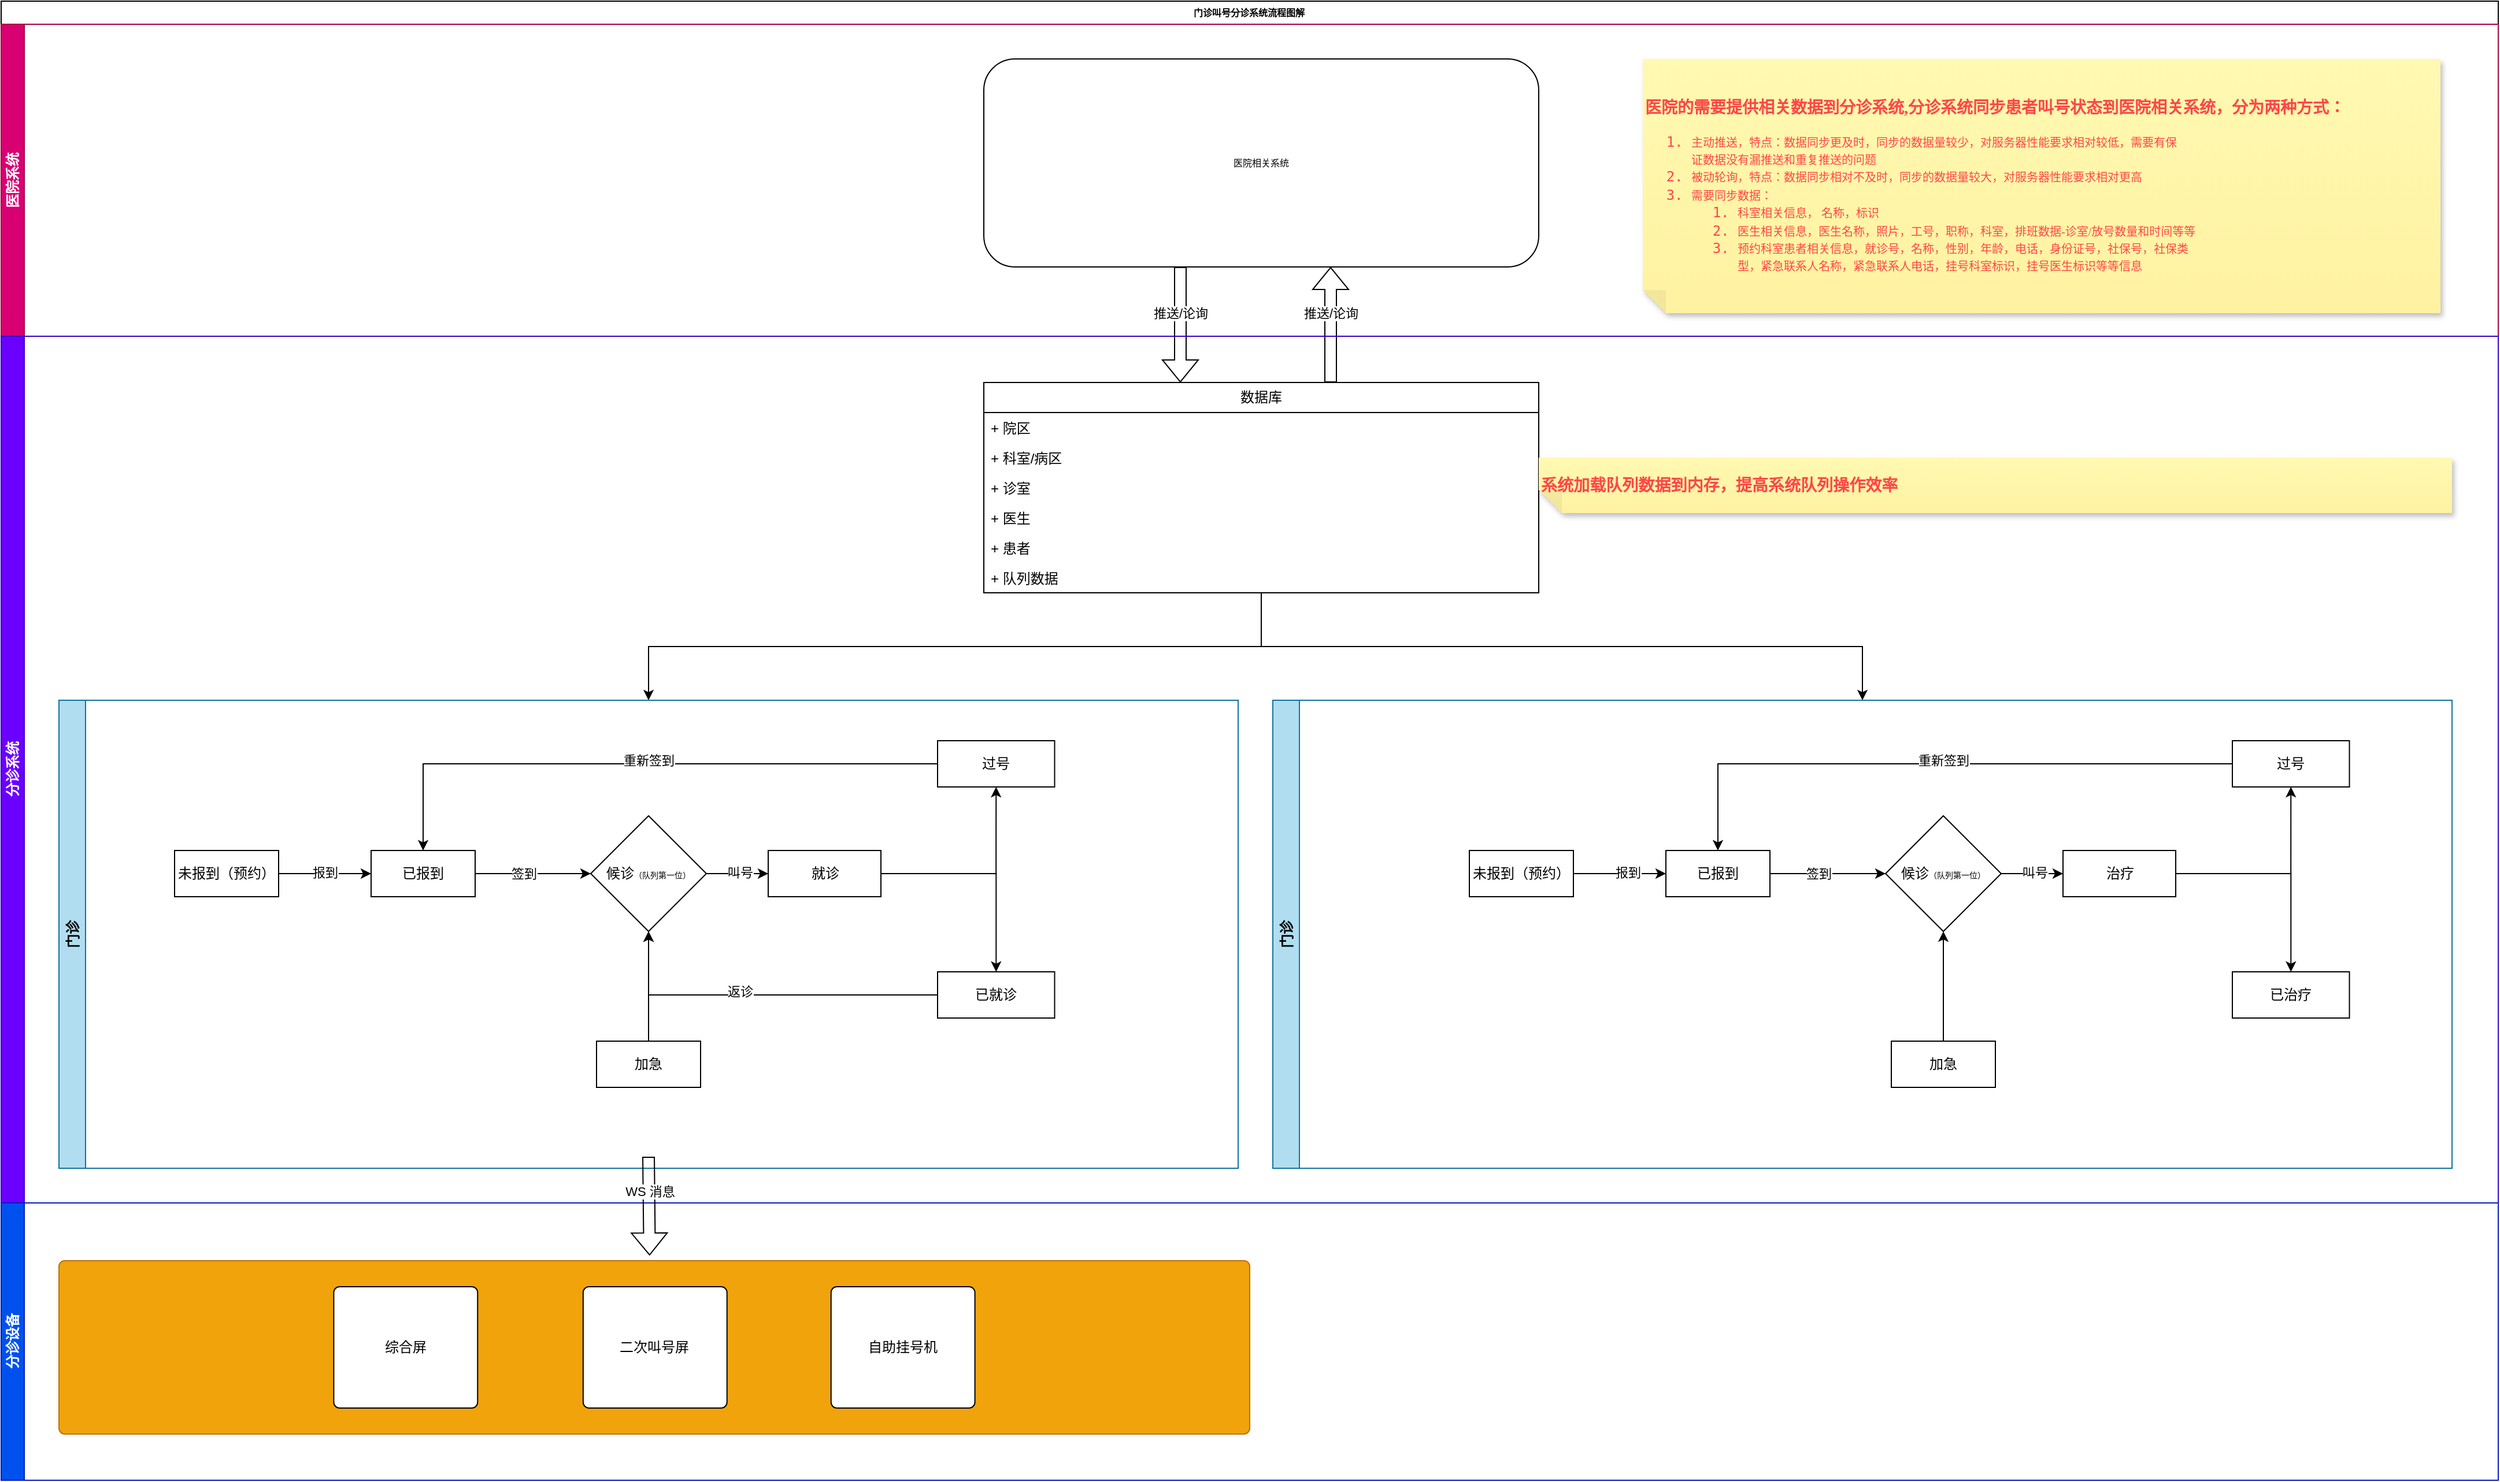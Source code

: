 <mxfile version="21.5.1" type="device">
  <diagram name="Page-1" id="c7488fd3-1785-93aa-aadb-54a6760d102a">
    <mxGraphModel dx="2726" dy="1926" grid="1" gridSize="10" guides="1" tooltips="1" connect="1" arrows="1" fold="1" page="1" pageScale="1" pageWidth="1100" pageHeight="850" background="none" math="0" shadow="0">
      <root>
        <mxCell id="0" />
        <mxCell id="1" parent="0" />
        <mxCell id="2b4e8129b02d487f-1" value="门诊叫号分诊系统流程图解&amp;nbsp;" style="swimlane;html=1;childLayout=stackLayout;horizontal=1;startSize=20;horizontalStack=0;rounded=0;shadow=0;labelBackgroundColor=none;strokeWidth=1;fontFamily=Verdana;fontSize=8;align=center;" parent="1" vertex="1">
          <mxGeometry x="180" y="30" width="2160" height="1280" as="geometry" />
        </mxCell>
        <mxCell id="2b4e8129b02d487f-2" value="医院系统" style="swimlane;html=1;startSize=20;horizontal=0;fillColor=#d80073;fontColor=#ffffff;strokeColor=#A50040;whiteSpace=wrap;labelBorderColor=none;labelBackgroundColor=none;" parent="2b4e8129b02d487f-1" vertex="1">
          <mxGeometry y="20" width="2160" height="270" as="geometry" />
        </mxCell>
        <mxCell id="2b4e8129b02d487f-6" value="医院相关系统" style="rounded=1;whiteSpace=wrap;html=1;shadow=0;labelBackgroundColor=none;strokeWidth=1;fontFamily=Verdana;fontSize=8;align=center;" parent="2b4e8129b02d487f-2" vertex="1">
          <mxGeometry x="850" y="30" width="480" height="180" as="geometry" />
        </mxCell>
        <mxCell id="lxGZiPCWNOR9Ygy1V4rw-2" value="&lt;pre style=&quot;line-height: 120%;&quot;&gt;&lt;h3&gt;&lt;font style=&quot;font-size: 14px;&quot; face=&quot;Tahoma&quot;&gt;医院的需要提供相关数据到分诊系统,分诊系统同步患者叫号状态到医院相关系统，分为两种方式：&lt;/font&gt;&lt;/h3&gt;&lt;ol&gt;&lt;li&gt;&lt;font style=&quot;font-size: 10px;&quot; face=&quot;Tahoma&quot;&gt;主动推送，特点：数据同步更及时，同步的数据量较少，对服务器性能要求相对较低，需要有保&lt;br&gt;证数据没有漏推送和重复推送的问题&lt;/font&gt;&lt;/li&gt;&lt;li&gt;&lt;font style=&quot;font-size: 10px;&quot; face=&quot;Tahoma&quot;&gt;被动轮询，特点：数据同步相对不及时，同步的数据量较大，对服务器性能要求相对更高&lt;/font&gt;&lt;/li&gt;&lt;li&gt;&lt;font style=&quot;font-size: 10px;&quot; face=&quot;Tahoma&quot;&gt;需要同步数据：&lt;/font&gt;&lt;/li&gt;&lt;ol&gt;&lt;li&gt;&lt;font style=&quot;font-size: 10px;&quot; face=&quot;Tahoma&quot;&gt;科室相关信息， 名称，标识&lt;/font&gt;&lt;/li&gt;&lt;li&gt;&lt;font style=&quot;font-size: 10px;&quot; face=&quot;Tahoma&quot;&gt;医生相关信息，医生名称，照片，工号，职称，科室，排班数据-诊室/放号数量和时间等等&lt;/font&gt;&lt;/li&gt;&lt;li&gt;&lt;font face=&quot;Tahoma&quot;&gt;&lt;span style=&quot;font-size: 10px;&quot;&gt;预约科室患者相关信息，就诊号，名称，性别，年龄，电话，身份证号，社保号，社保类&lt;br&gt;型，紧急联系人名称，紧急联系人电话，挂号科室标识，挂号医生标识等等信息&lt;/span&gt;&lt;/font&gt;&lt;/li&gt;&lt;/ol&gt;&lt;/ol&gt;&lt;/pre&gt;" style="shape=note;html=1;backgroundOutline=1;fontColor=#ff4747;darkOpacity=0.05;fillColor=#FFF9B2;strokeColor=none;fillStyle=solid;direction=west;gradientDirection=north;gradientColor=#FFF2A1;shadow=1;size=20;pointerEvents=1;align=left;labelBorderColor=none;labelBackgroundColor=none;whiteSpace=wrap;" parent="2b4e8129b02d487f-2" vertex="1">
          <mxGeometry x="1420" y="30" width="690" height="220" as="geometry" />
        </mxCell>
        <mxCell id="lxGZiPCWNOR9Ygy1V4rw-13" value="" style="endArrow=classic;html=1;rounded=0;exitX=0.25;exitY=1;exitDx=0;exitDy=0;entryX=0.25;entryY=0;entryDx=0;entryDy=0;shape=flexArrow;" parent="2b4e8129b02d487f-2" edge="1">
          <mxGeometry relative="1" as="geometry">
            <mxPoint x="1020" y="210.0" as="sourcePoint" />
            <mxPoint x="1020" y="310.0" as="targetPoint" />
          </mxGeometry>
        </mxCell>
        <mxCell id="lxGZiPCWNOR9Ygy1V4rw-14" value="推送/论询" style="edgeLabel;resizable=0;html=1;align=center;verticalAlign=middle;" parent="lxGZiPCWNOR9Ygy1V4rw-13" connectable="0" vertex="1">
          <mxGeometry relative="1" as="geometry">
            <mxPoint y="-10" as="offset" />
          </mxGeometry>
        </mxCell>
        <mxCell id="lxGZiPCWNOR9Ygy1V4rw-237" value="" style="endArrow=classic;html=1;rounded=0;exitX=0.5;exitY=0;exitDx=0;exitDy=0;shape=flexArrow;entryX=0.5;entryY=1;entryDx=0;entryDy=0;" parent="2b4e8129b02d487f-2" edge="1">
          <mxGeometry relative="1" as="geometry">
            <mxPoint x="1150" y="310.0" as="sourcePoint" />
            <mxPoint x="1150" y="210.0" as="targetPoint" />
          </mxGeometry>
        </mxCell>
        <mxCell id="lxGZiPCWNOR9Ygy1V4rw-238" value="推送/论询" style="edgeLabel;resizable=0;html=1;align=center;verticalAlign=middle;" parent="lxGZiPCWNOR9Ygy1V4rw-237" connectable="0" vertex="1">
          <mxGeometry relative="1" as="geometry">
            <mxPoint y="-10" as="offset" />
          </mxGeometry>
        </mxCell>
        <mxCell id="2b4e8129b02d487f-3" value="分诊系统" style="swimlane;html=1;startSize=20;horizontal=0;fillColor=#6a00ff;fontColor=#ffffff;strokeColor=#3700CC;" parent="2b4e8129b02d487f-1" vertex="1">
          <mxGeometry y="290" width="2160" height="750" as="geometry" />
        </mxCell>
        <mxCell id="lxGZiPCWNOR9Ygy1V4rw-279" style="edgeStyle=orthogonalEdgeStyle;rounded=0;orthogonalLoop=1;jettySize=auto;html=1;entryX=0.5;entryY=0;entryDx=0;entryDy=0;" parent="2b4e8129b02d487f-3" source="lxGZiPCWNOR9Ygy1V4rw-41" target="lxGZiPCWNOR9Ygy1V4rw-245" edge="1">
          <mxGeometry relative="1" as="geometry" />
        </mxCell>
        <mxCell id="lxGZiPCWNOR9Ygy1V4rw-280" style="edgeStyle=orthogonalEdgeStyle;rounded=0;orthogonalLoop=1;jettySize=auto;html=1;entryX=0.5;entryY=0;entryDx=0;entryDy=0;" parent="2b4e8129b02d487f-3" source="lxGZiPCWNOR9Ygy1V4rw-41" target="lxGZiPCWNOR9Ygy1V4rw-278" edge="1">
          <mxGeometry relative="1" as="geometry" />
        </mxCell>
        <mxCell id="lxGZiPCWNOR9Ygy1V4rw-41" value="数据库" style="swimlane;fontStyle=0;childLayout=stackLayout;horizontal=1;startSize=26;fillColor=none;horizontalStack=0;resizeParent=1;resizeParentMax=0;resizeLast=0;collapsible=1;marginBottom=0;whiteSpace=wrap;html=1;" parent="2b4e8129b02d487f-3" vertex="1">
          <mxGeometry x="850" y="40" width="480" height="182" as="geometry">
            <mxRectangle x="40" y="40" width="80" height="30" as="alternateBounds" />
          </mxGeometry>
        </mxCell>
        <mxCell id="lxGZiPCWNOR9Ygy1V4rw-42" value="+&amp;nbsp;院区" style="text;strokeColor=none;fillColor=none;align=left;verticalAlign=top;spacingLeft=4;spacingRight=4;overflow=hidden;rotatable=0;points=[[0,0.5],[1,0.5]];portConstraint=eastwest;whiteSpace=wrap;html=1;" parent="lxGZiPCWNOR9Ygy1V4rw-41" vertex="1">
          <mxGeometry y="26" width="480" height="26" as="geometry" />
        </mxCell>
        <mxCell id="lxGZiPCWNOR9Ygy1V4rw-43" value="+&amp;nbsp;科室/病区" style="text;strokeColor=none;fillColor=none;align=left;verticalAlign=top;spacingLeft=4;spacingRight=4;overflow=hidden;rotatable=0;points=[[0,0.5],[1,0.5]];portConstraint=eastwest;whiteSpace=wrap;html=1;" parent="lxGZiPCWNOR9Ygy1V4rw-41" vertex="1">
          <mxGeometry y="52" width="480" height="26" as="geometry" />
        </mxCell>
        <mxCell id="lxGZiPCWNOR9Ygy1V4rw-51" value="+&amp;nbsp;诊室&lt;br&gt;" style="text;strokeColor=none;fillColor=none;align=left;verticalAlign=top;spacingLeft=4;spacingRight=4;overflow=hidden;rotatable=0;points=[[0,0.5],[1,0.5]];portConstraint=eastwest;whiteSpace=wrap;html=1;" parent="lxGZiPCWNOR9Ygy1V4rw-41" vertex="1">
          <mxGeometry y="78" width="480" height="26" as="geometry" />
        </mxCell>
        <mxCell id="lxGZiPCWNOR9Ygy1V4rw-44" value="+&amp;nbsp;医生" style="text;strokeColor=none;fillColor=none;align=left;verticalAlign=top;spacingLeft=4;spacingRight=4;overflow=hidden;rotatable=0;points=[[0,0.5],[1,0.5]];portConstraint=eastwest;whiteSpace=wrap;html=1;" parent="lxGZiPCWNOR9Ygy1V4rw-41" vertex="1">
          <mxGeometry y="104" width="480" height="26" as="geometry" />
        </mxCell>
        <mxCell id="lxGZiPCWNOR9Ygy1V4rw-52" value="+&amp;nbsp;患者" style="text;strokeColor=none;fillColor=none;align=left;verticalAlign=top;spacingLeft=4;spacingRight=4;overflow=hidden;rotatable=0;points=[[0,0.5],[1,0.5]];portConstraint=eastwest;whiteSpace=wrap;html=1;" parent="lxGZiPCWNOR9Ygy1V4rw-41" vertex="1">
          <mxGeometry y="130" width="480" height="26" as="geometry" />
        </mxCell>
        <mxCell id="lxGZiPCWNOR9Ygy1V4rw-53" value="+&amp;nbsp;队列数据" style="text;strokeColor=none;fillColor=none;align=left;verticalAlign=top;spacingLeft=4;spacingRight=4;overflow=hidden;rotatable=0;points=[[0,0.5],[1,0.5]];portConstraint=eastwest;whiteSpace=wrap;html=1;" parent="lxGZiPCWNOR9Ygy1V4rw-41" vertex="1">
          <mxGeometry y="156" width="480" height="26" as="geometry" />
        </mxCell>
        <mxCell id="lxGZiPCWNOR9Ygy1V4rw-173" value="" style="edgeStyle=orthogonalEdgeStyle;rounded=0;orthogonalLoop=1;jettySize=auto;html=1;" parent="2b4e8129b02d487f-3" source="lxGZiPCWNOR9Ygy1V4rw-167" target="lxGZiPCWNOR9Ygy1V4rw-172" edge="1">
          <mxGeometry relative="1" as="geometry" />
        </mxCell>
        <mxCell id="lxGZiPCWNOR9Ygy1V4rw-180" value="报到" style="edgeLabel;html=1;align=center;verticalAlign=middle;resizable=0;points=[];" parent="lxGZiPCWNOR9Ygy1V4rw-173" vertex="1" connectable="0">
          <mxGeometry x="-0.003" y="1" relative="1" as="geometry">
            <mxPoint as="offset" />
          </mxGeometry>
        </mxCell>
        <mxCell id="lxGZiPCWNOR9Ygy1V4rw-295" value="" style="edgeStyle=orthogonalEdgeStyle;rounded=0;orthogonalLoop=1;jettySize=auto;html=1;entryX=0;entryY=0.5;entryDx=0;entryDy=0;exitX=1;exitY=0.5;exitDx=0;exitDy=0;" parent="lxGZiPCWNOR9Ygy1V4rw-173" source="lxGZiPCWNOR9Ygy1V4rw-305" target="lxGZiPCWNOR9Ygy1V4rw-297" edge="1">
          <mxGeometry relative="1" as="geometry">
            <mxPoint x="1859.997" y="670" as="sourcePoint" />
            <mxPoint x="1971.24" y="750" as="targetPoint" />
          </mxGeometry>
        </mxCell>
        <mxCell id="lxGZiPCWNOR9Ygy1V4rw-296" value="叫号" style="edgeLabel;html=1;align=center;verticalAlign=middle;resizable=0;points=[];" parent="lxGZiPCWNOR9Ygy1V4rw-295" vertex="1" connectable="0">
          <mxGeometry x="0.073" y="1" relative="1" as="geometry">
            <mxPoint as="offset" />
          </mxGeometry>
        </mxCell>
        <mxCell id="lxGZiPCWNOR9Ygy1V4rw-167" value="未报到（预约）" style="rounded=0;whiteSpace=wrap;html=1;" parent="2b4e8129b02d487f-3" vertex="1">
          <mxGeometry x="150" y="445" width="90" height="40" as="geometry" />
        </mxCell>
        <mxCell id="lxGZiPCWNOR9Ygy1V4rw-186" value="" style="edgeStyle=orthogonalEdgeStyle;rounded=0;orthogonalLoop=1;jettySize=auto;html=1;" parent="2b4e8129b02d487f-3" source="lxGZiPCWNOR9Ygy1V4rw-172" target="lxGZiPCWNOR9Ygy1V4rw-185" edge="1">
          <mxGeometry relative="1" as="geometry" />
        </mxCell>
        <mxCell id="lxGZiPCWNOR9Ygy1V4rw-187" value="签到" style="edgeLabel;html=1;align=center;verticalAlign=middle;resizable=0;points=[];" parent="lxGZiPCWNOR9Ygy1V4rw-186" vertex="1" connectable="0">
          <mxGeometry x="-0.161" relative="1" as="geometry">
            <mxPoint as="offset" />
          </mxGeometry>
        </mxCell>
        <mxCell id="lxGZiPCWNOR9Ygy1V4rw-172" value="已报到" style="rounded=0;whiteSpace=wrap;html=1;" parent="2b4e8129b02d487f-3" vertex="1">
          <mxGeometry x="320" y="445" width="90" height="40" as="geometry" />
        </mxCell>
        <mxCell id="lxGZiPCWNOR9Ygy1V4rw-179" value="" style="edgeStyle=orthogonalEdgeStyle;rounded=0;orthogonalLoop=1;jettySize=auto;html=1;entryX=0;entryY=0.5;entryDx=0;entryDy=0;exitX=1;exitY=0.5;exitDx=0;exitDy=0;" parent="2b4e8129b02d487f-3" source="lxGZiPCWNOR9Ygy1V4rw-185" target="lxGZiPCWNOR9Ygy1V4rw-178" edge="1">
          <mxGeometry relative="1" as="geometry">
            <mxPoint x="559.997" y="350" as="sourcePoint" />
            <mxPoint x="671.24" y="430" as="targetPoint" />
          </mxGeometry>
        </mxCell>
        <mxCell id="lxGZiPCWNOR9Ygy1V4rw-183" value="叫号" style="edgeLabel;html=1;align=center;verticalAlign=middle;resizable=0;points=[];" parent="lxGZiPCWNOR9Ygy1V4rw-179" vertex="1" connectable="0">
          <mxGeometry x="0.073" y="1" relative="1" as="geometry">
            <mxPoint as="offset" />
          </mxGeometry>
        </mxCell>
        <mxCell id="lxGZiPCWNOR9Ygy1V4rw-191" value="" style="edgeStyle=orthogonalEdgeStyle;rounded=0;orthogonalLoop=1;jettySize=auto;html=1;" parent="2b4e8129b02d487f-3" source="lxGZiPCWNOR9Ygy1V4rw-178" target="lxGZiPCWNOR9Ygy1V4rw-190" edge="1">
          <mxGeometry relative="1" as="geometry" />
        </mxCell>
        <mxCell id="lxGZiPCWNOR9Ygy1V4rw-241" style="edgeStyle=orthogonalEdgeStyle;rounded=0;orthogonalLoop=1;jettySize=auto;html=1;entryX=0.5;entryY=1;entryDx=0;entryDy=0;" parent="2b4e8129b02d487f-3" source="lxGZiPCWNOR9Ygy1V4rw-178" target="lxGZiPCWNOR9Ygy1V4rw-240" edge="1">
          <mxGeometry relative="1" as="geometry" />
        </mxCell>
        <mxCell id="lxGZiPCWNOR9Ygy1V4rw-178" value="就诊" style="whiteSpace=wrap;html=1;rounded=0;" parent="2b4e8129b02d487f-3" vertex="1">
          <mxGeometry x="663.5" y="445" width="97.5" height="40" as="geometry" />
        </mxCell>
        <mxCell id="lxGZiPCWNOR9Ygy1V4rw-185" value="候诊&lt;font style=&quot;border-color: var(--border-color); font-size: 7px;&quot;&gt;（队列第一位）&lt;/font&gt;" style="rhombus;whiteSpace=wrap;html=1;rounded=0;" parent="2b4e8129b02d487f-3" vertex="1">
          <mxGeometry x="510" y="415" width="100" height="100" as="geometry" />
        </mxCell>
        <mxCell id="lxGZiPCWNOR9Ygy1V4rw-192" style="edgeStyle=orthogonalEdgeStyle;rounded=0;orthogonalLoop=1;jettySize=auto;html=1;entryX=0.5;entryY=1;entryDx=0;entryDy=0;" parent="2b4e8129b02d487f-3" source="lxGZiPCWNOR9Ygy1V4rw-190" target="lxGZiPCWNOR9Ygy1V4rw-185" edge="1">
          <mxGeometry relative="1" as="geometry">
            <Array as="points">
              <mxPoint x="830" y="570" />
              <mxPoint x="560" y="570" />
            </Array>
          </mxGeometry>
        </mxCell>
        <mxCell id="lxGZiPCWNOR9Ygy1V4rw-195" value="返诊" style="edgeLabel;html=1;align=center;verticalAlign=middle;resizable=0;points=[];" parent="lxGZiPCWNOR9Ygy1V4rw-192" vertex="1" connectable="0">
          <mxGeometry x="0.124" y="-3" relative="1" as="geometry">
            <mxPoint as="offset" />
          </mxGeometry>
        </mxCell>
        <mxCell id="lxGZiPCWNOR9Ygy1V4rw-190" value="已就诊" style="whiteSpace=wrap;html=1;rounded=0;" parent="2b4e8129b02d487f-3" vertex="1">
          <mxGeometry x="810" y="550" width="101.25" height="40" as="geometry" />
        </mxCell>
        <mxCell id="lxGZiPCWNOR9Ygy1V4rw-228" value="" style="edgeStyle=orthogonalEdgeStyle;rounded=0;orthogonalLoop=1;jettySize=auto;html=1;" parent="2b4e8129b02d487f-3" source="lxGZiPCWNOR9Ygy1V4rw-225" target="lxGZiPCWNOR9Ygy1V4rw-185" edge="1">
          <mxGeometry relative="1" as="geometry" />
        </mxCell>
        <mxCell id="lxGZiPCWNOR9Ygy1V4rw-225" value="加急" style="rounded=0;whiteSpace=wrap;html=1;" parent="2b4e8129b02d487f-3" vertex="1">
          <mxGeometry x="515" y="610" width="90" height="40" as="geometry" />
        </mxCell>
        <mxCell id="lxGZiPCWNOR9Ygy1V4rw-239" value="&lt;pre style=&quot;line-height: 120%;&quot;&gt;&lt;h3&gt;系统加载队列数据到内存，提高系统队列操作效率&lt;/h3&gt;&lt;/pre&gt;" style="shape=note;html=1;backgroundOutline=1;fontColor=#ff4747;darkOpacity=0.05;fillColor=#FFF9B2;strokeColor=none;fillStyle=solid;direction=west;gradientDirection=north;gradientColor=#FFF2A1;shadow=1;size=20;pointerEvents=1;align=left;labelBorderColor=none;labelBackgroundColor=none;whiteSpace=wrap;" parent="2b4e8129b02d487f-3" vertex="1">
          <mxGeometry x="1330" y="105" width="790" height="48" as="geometry" />
        </mxCell>
        <mxCell id="lxGZiPCWNOR9Ygy1V4rw-242" style="edgeStyle=orthogonalEdgeStyle;rounded=0;orthogonalLoop=1;jettySize=auto;html=1;entryX=0.5;entryY=0;entryDx=0;entryDy=0;" parent="2b4e8129b02d487f-3" source="lxGZiPCWNOR9Ygy1V4rw-240" target="lxGZiPCWNOR9Ygy1V4rw-172" edge="1">
          <mxGeometry relative="1" as="geometry">
            <mxPoint x="560" y="370" as="targetPoint" />
            <Array as="points">
              <mxPoint x="365" y="370" />
            </Array>
          </mxGeometry>
        </mxCell>
        <mxCell id="lxGZiPCWNOR9Ygy1V4rw-243" value="重新签到" style="edgeLabel;html=1;align=center;verticalAlign=middle;resizable=0;points=[];" parent="lxGZiPCWNOR9Ygy1V4rw-242" vertex="1" connectable="0">
          <mxGeometry x="-0.032" y="-3" relative="1" as="geometry">
            <mxPoint x="1" as="offset" />
          </mxGeometry>
        </mxCell>
        <mxCell id="lxGZiPCWNOR9Ygy1V4rw-240" value="过号" style="whiteSpace=wrap;html=1;rounded=0;" parent="2b4e8129b02d487f-3" vertex="1">
          <mxGeometry x="810" y="350" width="101.25" height="40" as="geometry" />
        </mxCell>
        <mxCell id="lxGZiPCWNOR9Ygy1V4rw-245" value="门诊" style="swimlane;horizontal=0;whiteSpace=wrap;html=1;fillColor=#b1ddf0;strokeColor=#10739e;" parent="2b4e8129b02d487f-3" vertex="1">
          <mxGeometry x="50" y="315" width="1020" height="405" as="geometry" />
        </mxCell>
        <mxCell id="lxGZiPCWNOR9Ygy1V4rw-278" value="门诊" style="swimlane;horizontal=0;whiteSpace=wrap;html=1;fillColor=#b1ddf0;strokeColor=#10739e;" parent="2b4e8129b02d487f-3" vertex="1">
          <mxGeometry x="1100" y="315" width="1020" height="405" as="geometry" />
        </mxCell>
        <mxCell id="2b4e8129b02d487f-4" value="分诊设备" style="swimlane;html=1;startSize=20;horizontal=0;fillColor=#0050ef;fontColor=#ffffff;strokeColor=#001DBC;" parent="2b4e8129b02d487f-1" vertex="1">
          <mxGeometry y="1040" width="2160" height="240" as="geometry" />
        </mxCell>
        <mxCell id="lxGZiPCWNOR9Ygy1V4rw-21" value="" style="rounded=1;absoluteArcSize=1;html=1;arcSize=10;fillColor=#f0a30a;fontColor=#000000;strokeColor=#BD7000;" parent="2b4e8129b02d487f-4" vertex="1">
          <mxGeometry x="50" y="50" width="1030" height="150" as="geometry" />
        </mxCell>
        <mxCell id="lxGZiPCWNOR9Ygy1V4rw-22" value="" style="html=1;shape=mxgraph.er.anchor;whiteSpace=wrap;" parent="lxGZiPCWNOR9Ygy1V4rw-21" vertex="1">
          <mxGeometry width="515" height="150" as="geometry" />
        </mxCell>
        <mxCell id="lxGZiPCWNOR9Ygy1V4rw-27" value="" style="group" parent="lxGZiPCWNOR9Ygy1V4rw-21" vertex="1" connectable="0">
          <mxGeometry x="219.93" y="7.5" width="590.139" height="135" as="geometry" />
        </mxCell>
        <mxCell id="lxGZiPCWNOR9Ygy1V4rw-23" value="综合屏" style="rounded=1;absoluteArcSize=1;html=1;arcSize=10;whiteSpace=wrap;points=[];" parent="lxGZiPCWNOR9Ygy1V4rw-27" vertex="1">
          <mxGeometry x="17.78" y="15" width="124.43" height="105" as="geometry" />
        </mxCell>
        <mxCell id="lxGZiPCWNOR9Ygy1V4rw-24" value="二次叫号屏" style="rounded=1;absoluteArcSize=1;html=1;arcSize=10;whiteSpace=wrap;points=[];" parent="lxGZiPCWNOR9Ygy1V4rw-27" vertex="1">
          <mxGeometry x="233.49" y="15" width="124.43" height="105" as="geometry" />
        </mxCell>
        <mxCell id="lxGZiPCWNOR9Ygy1V4rw-25" value="自助挂号机" style="rounded=1;absoluteArcSize=1;html=1;arcSize=10;whiteSpace=wrap;points=[];" parent="lxGZiPCWNOR9Ygy1V4rw-27" vertex="1">
          <mxGeometry x="447.93" y="15" width="124.43" height="105" as="geometry" />
        </mxCell>
        <mxCell id="lxGZiPCWNOR9Ygy1V4rw-229" value="" style="endArrow=classic;html=1;rounded=0;exitX=0.5;exitY=1;exitDx=0;exitDy=0;entryX=0.992;entryY=-0.03;entryDx=0;entryDy=0;entryPerimeter=0;shape=flexArrow;" parent="2b4e8129b02d487f-1" target="lxGZiPCWNOR9Ygy1V4rw-22" edge="1">
          <mxGeometry relative="1" as="geometry">
            <mxPoint x="560" y="1000" as="sourcePoint" />
            <mxPoint x="250" y="1340" as="targetPoint" />
          </mxGeometry>
        </mxCell>
        <mxCell id="lxGZiPCWNOR9Ygy1V4rw-234" value="WS 消息" style="edgeLabel;html=1;align=center;verticalAlign=middle;resizable=0;points=[];" parent="lxGZiPCWNOR9Ygy1V4rw-229" vertex="1" connectable="0">
          <mxGeometry x="-0.298" relative="1" as="geometry">
            <mxPoint as="offset" />
          </mxGeometry>
        </mxCell>
        <mxCell id="lxGZiPCWNOR9Ygy1V4rw-306" value="" style="edgeStyle=orthogonalEdgeStyle;rounded=0;orthogonalLoop=1;jettySize=auto;html=1;" parent="1" source="lxGZiPCWNOR9Ygy1V4rw-289" target="lxGZiPCWNOR9Ygy1V4rw-290" edge="1">
          <mxGeometry relative="1" as="geometry" />
        </mxCell>
        <mxCell id="lxGZiPCWNOR9Ygy1V4rw-307" value="报到" style="edgeLabel;html=1;align=center;verticalAlign=middle;resizable=0;points=[];" parent="lxGZiPCWNOR9Ygy1V4rw-306" vertex="1" connectable="0">
          <mxGeometry x="0.167" y="1" relative="1" as="geometry">
            <mxPoint as="offset" />
          </mxGeometry>
        </mxCell>
        <mxCell id="lxGZiPCWNOR9Ygy1V4rw-289" value="未报到（预约）" style="rounded=0;whiteSpace=wrap;html=1;" parent="1" vertex="1">
          <mxGeometry x="1450" y="765" width="90" height="40" as="geometry" />
        </mxCell>
        <mxCell id="lxGZiPCWNOR9Ygy1V4rw-290" value="已报到" style="rounded=0;whiteSpace=wrap;html=1;" parent="1" vertex="1">
          <mxGeometry x="1620" y="765" width="90" height="40" as="geometry" />
        </mxCell>
        <mxCell id="lxGZiPCWNOR9Ygy1V4rw-291" style="edgeStyle=orthogonalEdgeStyle;rounded=0;orthogonalLoop=1;jettySize=auto;html=1;entryX=0.5;entryY=0;entryDx=0;entryDy=0;" parent="1" source="lxGZiPCWNOR9Ygy1V4rw-298" target="lxGZiPCWNOR9Ygy1V4rw-290" edge="1">
          <mxGeometry relative="1" as="geometry">
            <mxPoint x="1860" y="690" as="targetPoint" />
            <Array as="points">
              <mxPoint x="1665" y="690" />
            </Array>
          </mxGeometry>
        </mxCell>
        <mxCell id="lxGZiPCWNOR9Ygy1V4rw-292" value="重新签到" style="edgeLabel;html=1;align=center;verticalAlign=middle;resizable=0;points=[];" parent="lxGZiPCWNOR9Ygy1V4rw-291" vertex="1" connectable="0">
          <mxGeometry x="-0.032" y="-3" relative="1" as="geometry">
            <mxPoint x="1" as="offset" />
          </mxGeometry>
        </mxCell>
        <mxCell id="lxGZiPCWNOR9Ygy1V4rw-293" value="" style="edgeStyle=orthogonalEdgeStyle;rounded=0;orthogonalLoop=1;jettySize=auto;html=1;" parent="1" source="lxGZiPCWNOR9Ygy1V4rw-290" target="lxGZiPCWNOR9Ygy1V4rw-305" edge="1">
          <mxGeometry relative="1" as="geometry" />
        </mxCell>
        <mxCell id="lxGZiPCWNOR9Ygy1V4rw-294" value="签到" style="edgeLabel;html=1;align=center;verticalAlign=middle;resizable=0;points=[];" parent="lxGZiPCWNOR9Ygy1V4rw-293" vertex="1" connectable="0">
          <mxGeometry x="-0.161" relative="1" as="geometry">
            <mxPoint as="offset" />
          </mxGeometry>
        </mxCell>
        <mxCell id="lxGZiPCWNOR9Ygy1V4rw-308" style="edgeStyle=orthogonalEdgeStyle;rounded=0;orthogonalLoop=1;jettySize=auto;html=1;" parent="1" source="lxGZiPCWNOR9Ygy1V4rw-297" target="lxGZiPCWNOR9Ygy1V4rw-299" edge="1">
          <mxGeometry relative="1" as="geometry" />
        </mxCell>
        <mxCell id="lxGZiPCWNOR9Ygy1V4rw-297" value="治疗" style="whiteSpace=wrap;html=1;rounded=0;" parent="1" vertex="1">
          <mxGeometry x="1963.5" y="765" width="97.5" height="40" as="geometry" />
        </mxCell>
        <mxCell id="lxGZiPCWNOR9Ygy1V4rw-298" value="过号" style="whiteSpace=wrap;html=1;rounded=0;" parent="1" vertex="1">
          <mxGeometry x="2110" y="670" width="101.25" height="40" as="geometry" />
        </mxCell>
        <mxCell id="lxGZiPCWNOR9Ygy1V4rw-299" value="已治疗" style="whiteSpace=wrap;html=1;rounded=0;" parent="1" vertex="1">
          <mxGeometry x="2110" y="870" width="101.25" height="40" as="geometry" />
        </mxCell>
        <mxCell id="lxGZiPCWNOR9Ygy1V4rw-300" style="edgeStyle=orthogonalEdgeStyle;rounded=0;orthogonalLoop=1;jettySize=auto;html=1;entryX=0.5;entryY=1;entryDx=0;entryDy=0;" parent="1" source="lxGZiPCWNOR9Ygy1V4rw-297" target="lxGZiPCWNOR9Ygy1V4rw-298" edge="1">
          <mxGeometry relative="1" as="geometry" />
        </mxCell>
        <mxCell id="lxGZiPCWNOR9Ygy1V4rw-301" value="加急" style="rounded=0;whiteSpace=wrap;html=1;" parent="1" vertex="1">
          <mxGeometry x="1815" y="930" width="90" height="40" as="geometry" />
        </mxCell>
        <mxCell id="lxGZiPCWNOR9Ygy1V4rw-304" value="" style="edgeStyle=orthogonalEdgeStyle;rounded=0;orthogonalLoop=1;jettySize=auto;html=1;" parent="1" source="lxGZiPCWNOR9Ygy1V4rw-301" target="lxGZiPCWNOR9Ygy1V4rw-305" edge="1">
          <mxGeometry relative="1" as="geometry" />
        </mxCell>
        <mxCell id="lxGZiPCWNOR9Ygy1V4rw-305" value="候诊&lt;font style=&quot;border-color: var(--border-color); font-size: 7px;&quot;&gt;（队列第一位）&lt;/font&gt;" style="rhombus;whiteSpace=wrap;html=1;rounded=0;" parent="1" vertex="1">
          <mxGeometry x="1810" y="735" width="100" height="100" as="geometry" />
        </mxCell>
      </root>
    </mxGraphModel>
  </diagram>
</mxfile>
